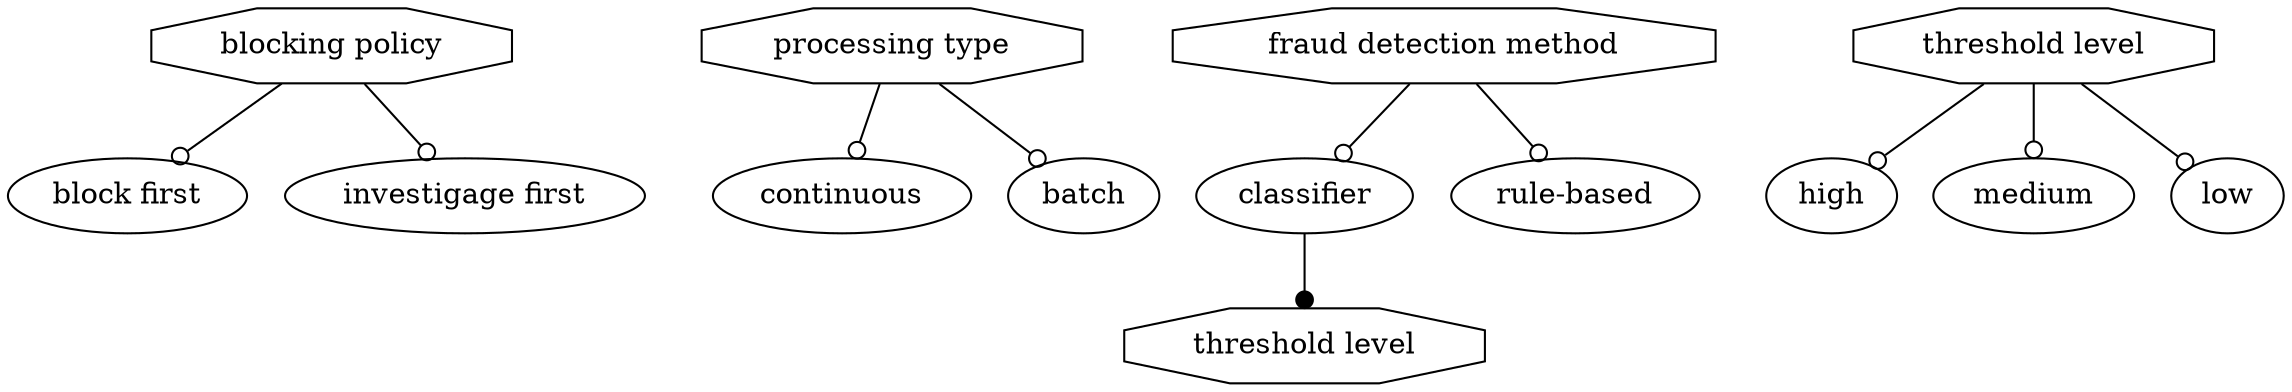 digraph G { 
"0"[label="blocking policy", shape = polygon, sides =8 ]"1"[label="block first"]"0" -> "1"[arrowhead= odot]
"2"[label="investigage first"]"0" -> "2"[arrowhead= odot]
"3"[label="processing type", shape = polygon, sides =8 ]"4"[label="continuous"]"3" -> "4"[arrowhead= odot]
"5"[label="batch"]"3" -> "5"[arrowhead= odot]
"6"[label="fraud detection method", shape = polygon, sides =8 ]"7"[label="classifier"]"6" -> "7"[arrowhead= odot]
"8"[label="threshold level", shape = polygon, sides =8 ]"7" -> "8"[arrowhead= dot]
"9"[label="rule-based"]"6" -> "9"[arrowhead= odot]
"10"[label="threshold level", shape = polygon, sides =8 ]"11"[label="high"]"10" -> "11"[arrowhead= odot]
"12"[label="medium"]"10" -> "12"[arrowhead= odot]
"13"[label="low"]"10" -> "13"[arrowhead= odot]
}
